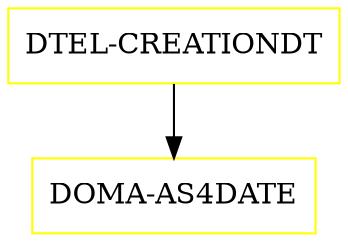 digraph G {
  "DTEL-CREATIONDT" [shape=box,color=yellow];
  "DOMA-AS4DATE" [shape=box,color=yellow,URL="./DOMA_AS4DATE.html"];
  "DTEL-CREATIONDT" -> "DOMA-AS4DATE";
}

